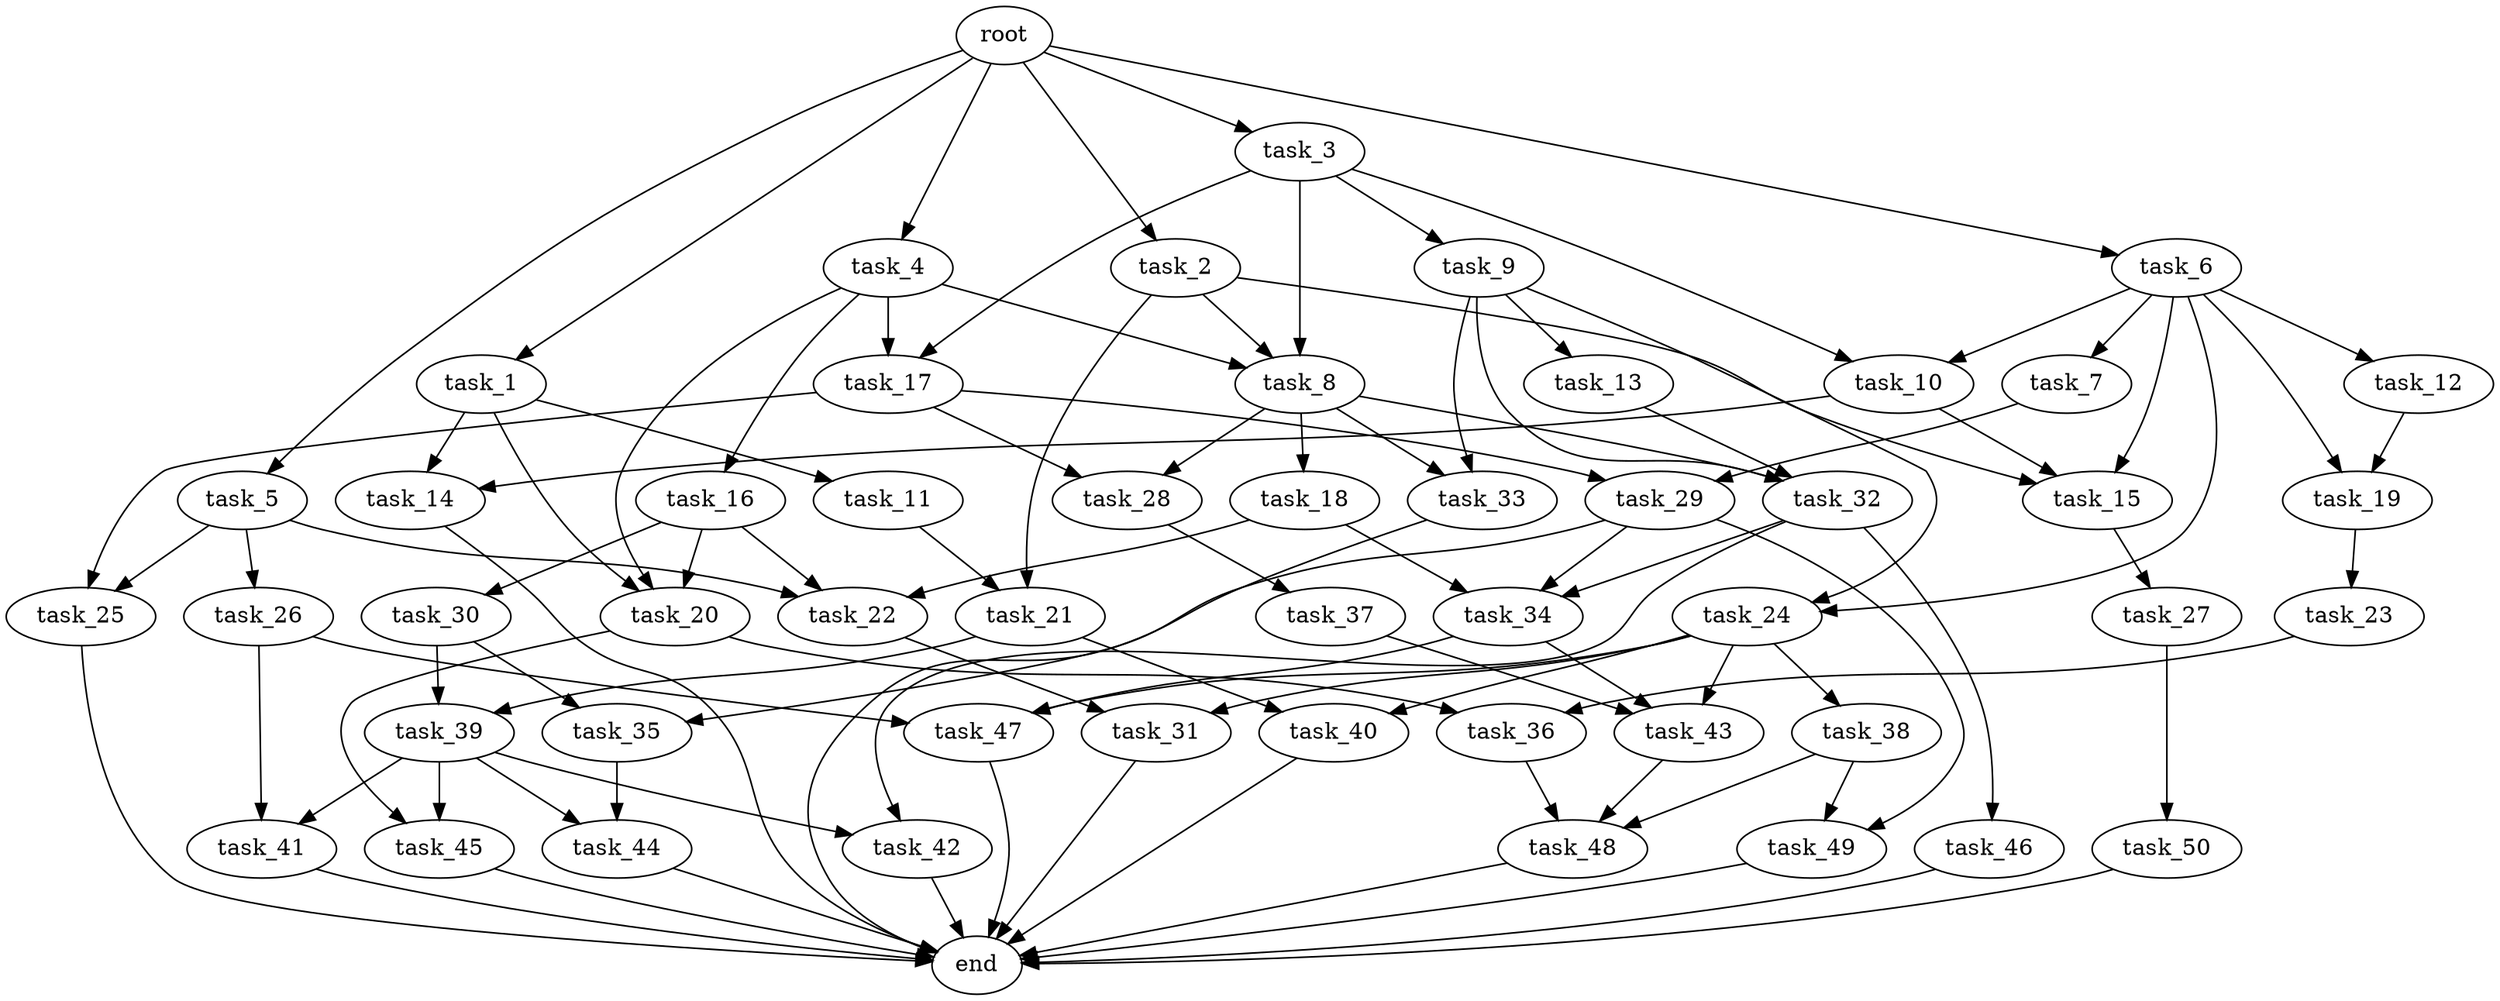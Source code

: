 digraph G {
  root [size="0.000000e+00"];
  task_1 [size="8.052889e+10"];
  task_2 [size="8.171137e+09"];
  task_3 [size="9.219833e+10"];
  task_4 [size="3.555365e+10"];
  task_5 [size="5.909220e+10"];
  task_6 [size="8.672781e+10"];
  task_7 [size="3.820130e+10"];
  task_8 [size="3.059605e+10"];
  task_9 [size="7.078565e+10"];
  task_10 [size="3.119573e+10"];
  task_11 [size="9.315803e+10"];
  task_12 [size="2.136122e+10"];
  task_13 [size="5.951997e+10"];
  task_14 [size="6.123691e+10"];
  task_15 [size="4.788770e+10"];
  task_16 [size="8.107930e+10"];
  task_17 [size="6.835568e+10"];
  task_18 [size="3.624884e+10"];
  task_19 [size="2.271589e+10"];
  task_20 [size="2.431146e+10"];
  task_21 [size="2.766998e+10"];
  task_22 [size="5.806703e+10"];
  task_23 [size="4.509785e+10"];
  task_24 [size="6.222590e+10"];
  task_25 [size="8.420161e+10"];
  task_26 [size="4.674564e+10"];
  task_27 [size="9.232566e+09"];
  task_28 [size="7.500303e+10"];
  task_29 [size="7.463371e+10"];
  task_30 [size="7.918443e+10"];
  task_31 [size="3.026143e+10"];
  task_32 [size="2.945634e+10"];
  task_33 [size="5.997955e+10"];
  task_34 [size="4.963848e+10"];
  task_35 [size="7.389191e+10"];
  task_36 [size="5.427835e+10"];
  task_37 [size="3.560093e+10"];
  task_38 [size="5.515933e+10"];
  task_39 [size="4.134144e+10"];
  task_40 [size="6.891240e+09"];
  task_41 [size="5.307300e+10"];
  task_42 [size="5.066377e+10"];
  task_43 [size="8.378858e+10"];
  task_44 [size="4.762150e+10"];
  task_45 [size="4.035306e+10"];
  task_46 [size="9.480353e+10"];
  task_47 [size="9.959757e+10"];
  task_48 [size="8.090170e+10"];
  task_49 [size="1.309207e+10"];
  task_50 [size="3.664194e+10"];
  end [size="0.000000e+00"];

  root -> task_1 [size="1.000000e-12"];
  root -> task_2 [size="1.000000e-12"];
  root -> task_3 [size="1.000000e-12"];
  root -> task_4 [size="1.000000e-12"];
  root -> task_5 [size="1.000000e-12"];
  root -> task_6 [size="1.000000e-12"];
  task_1 -> task_11 [size="9.315803e+08"];
  task_1 -> task_14 [size="3.061845e+08"];
  task_1 -> task_20 [size="8.103821e+07"];
  task_2 -> task_8 [size="1.019868e+08"];
  task_2 -> task_15 [size="1.596257e+08"];
  task_2 -> task_21 [size="1.383499e+08"];
  task_3 -> task_8 [size="1.019868e+08"];
  task_3 -> task_9 [size="7.078565e+08"];
  task_3 -> task_10 [size="1.559787e+08"];
  task_3 -> task_17 [size="3.417784e+08"];
  task_4 -> task_8 [size="1.019868e+08"];
  task_4 -> task_16 [size="8.107930e+08"];
  task_4 -> task_17 [size="3.417784e+08"];
  task_4 -> task_20 [size="8.103821e+07"];
  task_5 -> task_22 [size="1.935568e+08"];
  task_5 -> task_25 [size="4.210080e+08"];
  task_5 -> task_26 [size="4.674564e+08"];
  task_6 -> task_7 [size="3.820130e+08"];
  task_6 -> task_10 [size="1.559787e+08"];
  task_6 -> task_12 [size="2.136122e+08"];
  task_6 -> task_15 [size="1.596257e+08"];
  task_6 -> task_19 [size="1.135795e+08"];
  task_6 -> task_24 [size="3.111295e+08"];
  task_7 -> task_29 [size="3.731685e+08"];
  task_8 -> task_18 [size="3.624884e+08"];
  task_8 -> task_28 [size="3.750151e+08"];
  task_8 -> task_32 [size="9.818779e+07"];
  task_8 -> task_33 [size="2.998977e+08"];
  task_9 -> task_13 [size="5.951997e+08"];
  task_9 -> task_24 [size="3.111295e+08"];
  task_9 -> task_32 [size="9.818779e+07"];
  task_9 -> task_33 [size="2.998977e+08"];
  task_10 -> task_14 [size="3.061845e+08"];
  task_10 -> task_15 [size="1.596257e+08"];
  task_11 -> task_21 [size="1.383499e+08"];
  task_12 -> task_19 [size="1.135795e+08"];
  task_13 -> task_32 [size="9.818779e+07"];
  task_14 -> end [size="1.000000e-12"];
  task_15 -> task_27 [size="9.232566e+07"];
  task_16 -> task_20 [size="8.103821e+07"];
  task_16 -> task_22 [size="1.935568e+08"];
  task_16 -> task_30 [size="7.918443e+08"];
  task_17 -> task_25 [size="4.210080e+08"];
  task_17 -> task_28 [size="3.750151e+08"];
  task_17 -> task_29 [size="3.731685e+08"];
  task_18 -> task_22 [size="1.935568e+08"];
  task_18 -> task_34 [size="1.654616e+08"];
  task_19 -> task_23 [size="4.509785e+08"];
  task_20 -> task_36 [size="2.713918e+08"];
  task_20 -> task_45 [size="2.017653e+08"];
  task_21 -> task_39 [size="2.067072e+08"];
  task_21 -> task_40 [size="3.445620e+07"];
  task_22 -> task_31 [size="1.513072e+08"];
  task_23 -> task_36 [size="2.713918e+08"];
  task_24 -> task_31 [size="1.513072e+08"];
  task_24 -> task_38 [size="5.515933e+08"];
  task_24 -> task_40 [size="3.445620e+07"];
  task_24 -> task_43 [size="2.792953e+08"];
  task_24 -> task_47 [size="3.319919e+08"];
  task_25 -> end [size="1.000000e-12"];
  task_26 -> task_41 [size="2.653650e+08"];
  task_26 -> task_47 [size="3.319919e+08"];
  task_27 -> task_50 [size="3.664194e+08"];
  task_28 -> task_37 [size="3.560093e+08"];
  task_29 -> task_34 [size="1.654616e+08"];
  task_29 -> task_35 [size="3.694595e+08"];
  task_29 -> task_49 [size="6.546036e+07"];
  task_30 -> task_35 [size="3.694595e+08"];
  task_30 -> task_39 [size="2.067072e+08"];
  task_31 -> end [size="1.000000e-12"];
  task_32 -> task_34 [size="1.654616e+08"];
  task_32 -> task_42 [size="2.533188e+08"];
  task_32 -> task_46 [size="9.480353e+08"];
  task_33 -> end [size="1.000000e-12"];
  task_34 -> task_43 [size="2.792953e+08"];
  task_34 -> task_47 [size="3.319919e+08"];
  task_35 -> task_44 [size="2.381075e+08"];
  task_36 -> task_48 [size="2.696723e+08"];
  task_37 -> task_43 [size="2.792953e+08"];
  task_38 -> task_48 [size="2.696723e+08"];
  task_38 -> task_49 [size="6.546036e+07"];
  task_39 -> task_41 [size="2.653650e+08"];
  task_39 -> task_42 [size="2.533188e+08"];
  task_39 -> task_44 [size="2.381075e+08"];
  task_39 -> task_45 [size="2.017653e+08"];
  task_40 -> end [size="1.000000e-12"];
  task_41 -> end [size="1.000000e-12"];
  task_42 -> end [size="1.000000e-12"];
  task_43 -> task_48 [size="2.696723e+08"];
  task_44 -> end [size="1.000000e-12"];
  task_45 -> end [size="1.000000e-12"];
  task_46 -> end [size="1.000000e-12"];
  task_47 -> end [size="1.000000e-12"];
  task_48 -> end [size="1.000000e-12"];
  task_49 -> end [size="1.000000e-12"];
  task_50 -> end [size="1.000000e-12"];
}
